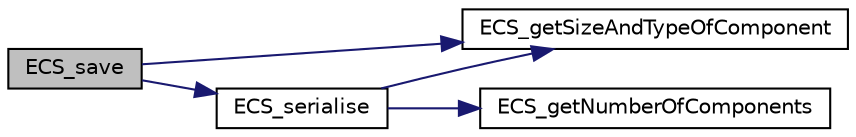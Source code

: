 digraph "ECS_save"
{
 // LATEX_PDF_SIZE
  edge [fontname="Helvetica",fontsize="10",labelfontname="Helvetica",labelfontsize="10"];
  node [fontname="Helvetica",fontsize="10",shape=record];
  rankdir="LR";
  Node1 [label="ECS_save",height=0.2,width=0.4,color="black", fillcolor="grey75", style="filled", fontcolor="black",tooltip=" "];
  Node1 -> Node2 [color="midnightblue",fontsize="10",style="solid"];
  Node2 [label="ECS_getSizeAndTypeOfComponent",height=0.2,width=0.4,color="black", fillcolor="white", style="filled",URL="$_e_c_s_8c.html#abbd0af0b96da7d9033e545d9204fd371",tooltip=" "];
  Node1 -> Node3 [color="midnightblue",fontsize="10",style="solid"];
  Node3 [label="ECS_serialise",height=0.2,width=0.4,color="black", fillcolor="white", style="filled",URL="$_e_c_s_8c.html#a386edcab0e6d608a0f490d1db71f9bc2",tooltip=" "];
  Node3 -> Node4 [color="midnightblue",fontsize="10",style="solid"];
  Node4 [label="ECS_getNumberOfComponents",height=0.2,width=0.4,color="black", fillcolor="white", style="filled",URL="$_e_c_s_8c.html#a631bfc25a33ae6773eb9173dc568b138",tooltip=" "];
  Node3 -> Node2 [color="midnightblue",fontsize="10",style="solid"];
}

